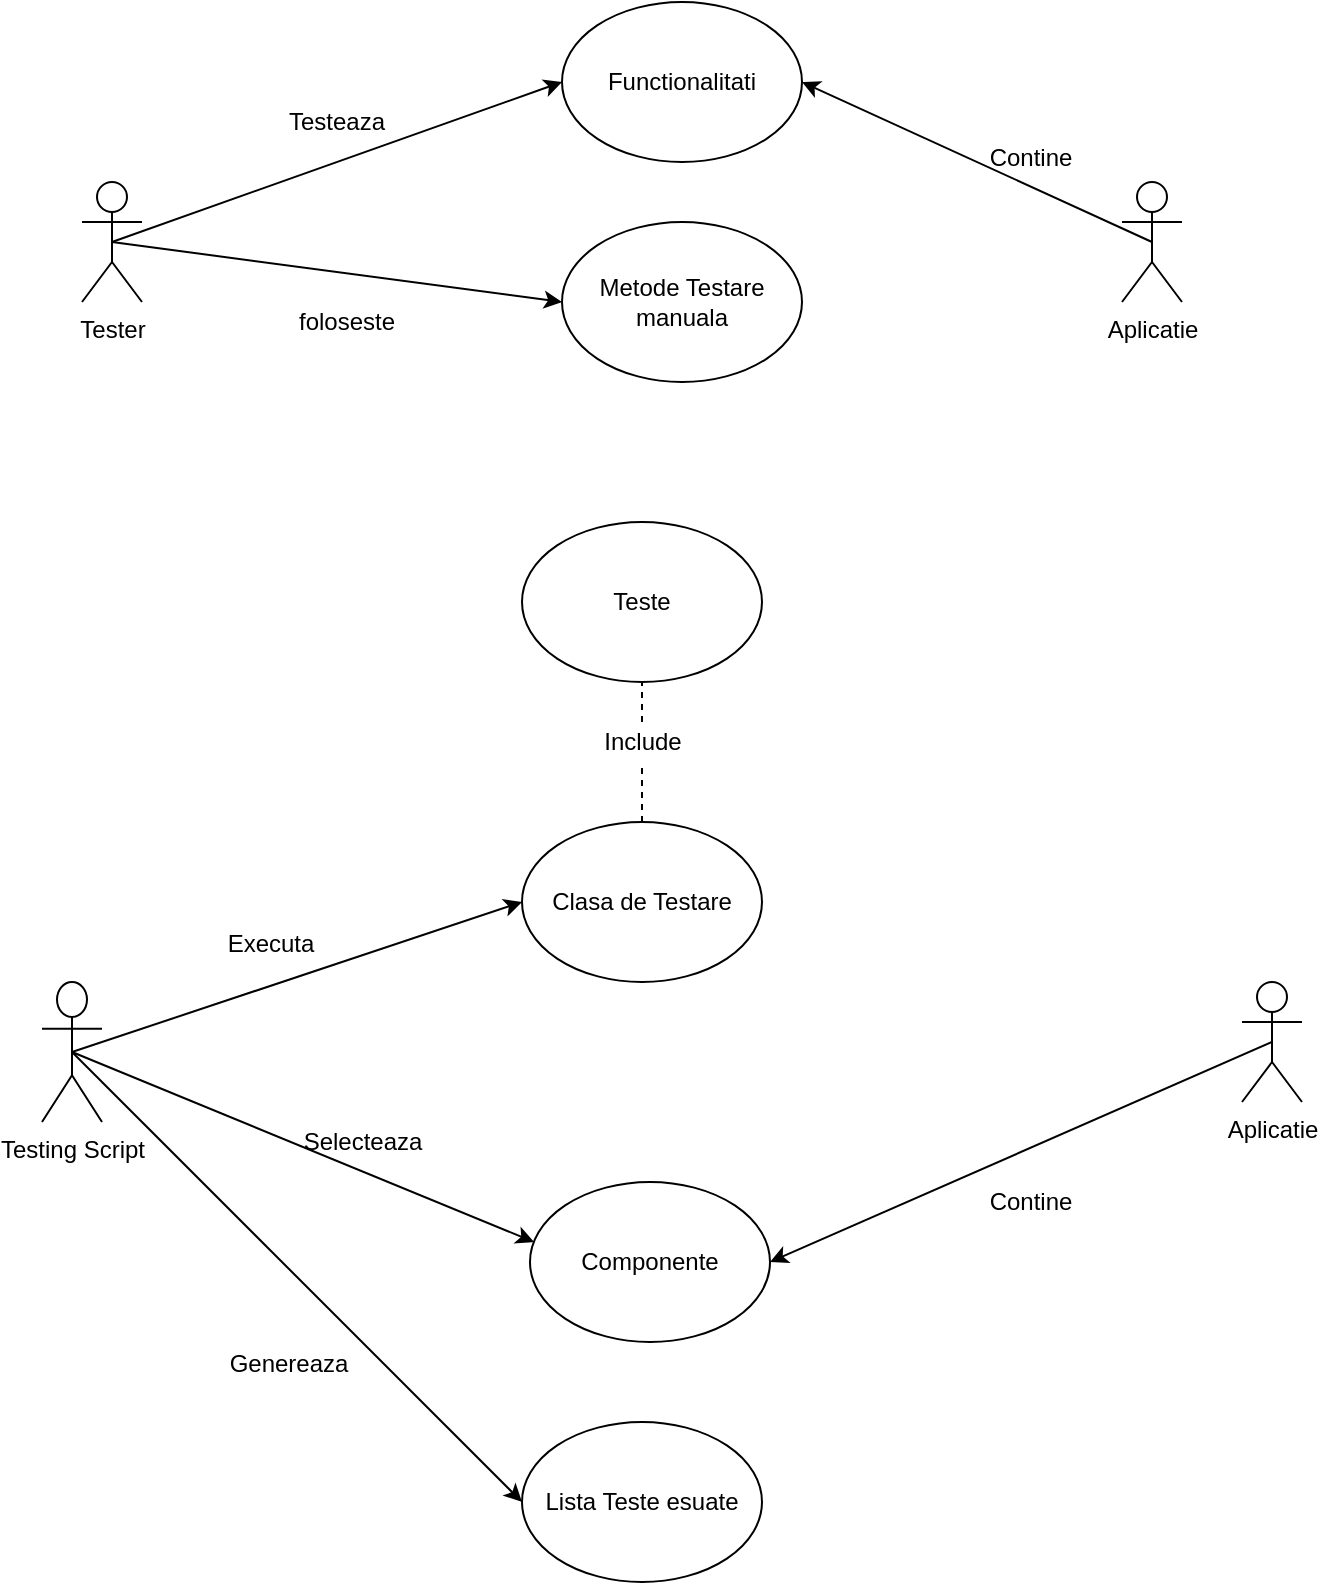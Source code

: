 <mxfile version="12.9.2" type="device"><diagram id="C5RBs43oDa-KdzZeNtuy" name="Page-1"><mxGraphModel dx="1424" dy="868" grid="1" gridSize="10" guides="1" tooltips="1" connect="1" arrows="1" fold="1" page="1" pageScale="1" pageWidth="827" pageHeight="1169" math="0" shadow="0"><root><mxCell id="WIyWlLk6GJQsqaUBKTNV-0"/><mxCell id="WIyWlLk6GJQsqaUBKTNV-1" parent="WIyWlLk6GJQsqaUBKTNV-0"/><mxCell id="Bk2ro45rR_sSeV7v-QJQ-0" value="Tester" style="shape=umlActor;verticalLabelPosition=bottom;labelBackgroundColor=#ffffff;verticalAlign=top;html=1;outlineConnect=0;" parent="WIyWlLk6GJQsqaUBKTNV-1" vertex="1"><mxGeometry x="130" y="140" width="30" height="60" as="geometry"/></mxCell><mxCell id="Bk2ro45rR_sSeV7v-QJQ-1" value="Aplicatie" style="shape=umlActor;verticalLabelPosition=bottom;labelBackgroundColor=#ffffff;verticalAlign=top;html=1;outlineConnect=0;" parent="WIyWlLk6GJQsqaUBKTNV-1" vertex="1"><mxGeometry x="650" y="140" width="30" height="60" as="geometry"/></mxCell><mxCell id="Bk2ro45rR_sSeV7v-QJQ-3" value="Functionalitati" style="ellipse;whiteSpace=wrap;html=1;" parent="WIyWlLk6GJQsqaUBKTNV-1" vertex="1"><mxGeometry x="370" y="50" width="120" height="80" as="geometry"/></mxCell><mxCell id="Bk2ro45rR_sSeV7v-QJQ-5" value="Metode Testare manuala" style="ellipse;whiteSpace=wrap;html=1;" parent="WIyWlLk6GJQsqaUBKTNV-1" vertex="1"><mxGeometry x="370" y="160" width="120" height="80" as="geometry"/></mxCell><mxCell id="Bk2ro45rR_sSeV7v-QJQ-7" value="" style="endArrow=classic;html=1;entryX=0;entryY=0.5;entryDx=0;entryDy=0;exitX=0.5;exitY=0.5;exitDx=0;exitDy=0;exitPerimeter=0;" parent="WIyWlLk6GJQsqaUBKTNV-1" source="Bk2ro45rR_sSeV7v-QJQ-0" target="Bk2ro45rR_sSeV7v-QJQ-3" edge="1"><mxGeometry width="50" height="50" relative="1" as="geometry"><mxPoint x="210" y="180" as="sourcePoint"/><mxPoint x="400" y="200" as="targetPoint"/></mxGeometry></mxCell><mxCell id="Bk2ro45rR_sSeV7v-QJQ-8" value="" style="endArrow=classic;html=1;entryX=0;entryY=0.5;entryDx=0;entryDy=0;exitX=0.5;exitY=0.5;exitDx=0;exitDy=0;exitPerimeter=0;" parent="WIyWlLk6GJQsqaUBKTNV-1" source="Bk2ro45rR_sSeV7v-QJQ-0" target="Bk2ro45rR_sSeV7v-QJQ-5" edge="1"><mxGeometry width="50" height="50" relative="1" as="geometry"><mxPoint x="155" y="180" as="sourcePoint"/><mxPoint x="380" y="100" as="targetPoint"/></mxGeometry></mxCell><mxCell id="Bk2ro45rR_sSeV7v-QJQ-9" value="" style="endArrow=classic;html=1;entryX=1;entryY=0.5;entryDx=0;entryDy=0;exitX=0.5;exitY=0.5;exitDx=0;exitDy=0;exitPerimeter=0;" parent="WIyWlLk6GJQsqaUBKTNV-1" source="Bk2ro45rR_sSeV7v-QJQ-1" target="Bk2ro45rR_sSeV7v-QJQ-3" edge="1"><mxGeometry width="50" height="50" relative="1" as="geometry"><mxPoint x="510" y="260" as="sourcePoint"/><mxPoint x="735" y="340" as="targetPoint"/></mxGeometry></mxCell><mxCell id="qb0fn0USiY5tPlU1agxo-0" value="foloseste" style="text;html=1;align=center;verticalAlign=middle;resizable=0;points=[];autosize=1;" vertex="1" parent="WIyWlLk6GJQsqaUBKTNV-1"><mxGeometry x="227" y="200" width="70" height="20" as="geometry"/></mxCell><mxCell id="qb0fn0USiY5tPlU1agxo-1" value="Testeaza" style="text;html=1;align=center;verticalAlign=middle;resizable=0;points=[];autosize=1;" vertex="1" parent="WIyWlLk6GJQsqaUBKTNV-1"><mxGeometry x="227" y="100" width="60" height="20" as="geometry"/></mxCell><mxCell id="qb0fn0USiY5tPlU1agxo-8" value="Testing Script" style="shape=umlActor;verticalLabelPosition=bottom;labelBackgroundColor=#ffffff;verticalAlign=top;html=1;outlineConnect=0;" vertex="1" parent="WIyWlLk6GJQsqaUBKTNV-1"><mxGeometry x="110" y="540" width="30" height="70" as="geometry"/></mxCell><mxCell id="qb0fn0USiY5tPlU1agxo-15" value="Clasa de Testare" style="ellipse;whiteSpace=wrap;html=1;" vertex="1" parent="WIyWlLk6GJQsqaUBKTNV-1"><mxGeometry x="350" y="460" width="120" height="80" as="geometry"/></mxCell><mxCell id="qb0fn0USiY5tPlU1agxo-16" value="Componente" style="ellipse;whiteSpace=wrap;html=1;" vertex="1" parent="WIyWlLk6GJQsqaUBKTNV-1"><mxGeometry x="354" y="640" width="120" height="80" as="geometry"/></mxCell><mxCell id="qb0fn0USiY5tPlU1agxo-17" value="Teste" style="ellipse;whiteSpace=wrap;html=1;" vertex="1" parent="WIyWlLk6GJQsqaUBKTNV-1"><mxGeometry x="350" y="310" width="120" height="80" as="geometry"/></mxCell><mxCell id="qb0fn0USiY5tPlU1agxo-18" value="Contine" style="text;html=1;align=center;verticalAlign=middle;resizable=0;points=[];autosize=1;" vertex="1" parent="WIyWlLk6GJQsqaUBKTNV-1"><mxGeometry x="574" y="118" width="60" height="20" as="geometry"/></mxCell><mxCell id="qb0fn0USiY5tPlU1agxo-20" value="Aplicatie" style="shape=umlActor;verticalLabelPosition=bottom;labelBackgroundColor=#ffffff;verticalAlign=top;html=1;outlineConnect=0;" vertex="1" parent="WIyWlLk6GJQsqaUBKTNV-1"><mxGeometry x="710" y="540" width="30" height="60" as="geometry"/></mxCell><mxCell id="qb0fn0USiY5tPlU1agxo-21" value="" style="endArrow=none;dashed=1;html=1;exitX=0.5;exitY=0;exitDx=0;exitDy=0;entryX=0.5;entryY=1;entryDx=0;entryDy=0;" edge="1" parent="WIyWlLk6GJQsqaUBKTNV-1" source="qb0fn0USiY5tPlU1agxo-22" target="qb0fn0USiY5tPlU1agxo-17"><mxGeometry width="50" height="50" relative="1" as="geometry"><mxPoint x="390" y="410" as="sourcePoint"/><mxPoint x="440" y="360" as="targetPoint"/></mxGeometry></mxCell><mxCell id="qb0fn0USiY5tPlU1agxo-22" value="Include" style="text;html=1;align=center;verticalAlign=middle;resizable=0;points=[];autosize=1;" vertex="1" parent="WIyWlLk6GJQsqaUBKTNV-1"><mxGeometry x="380" y="410" width="60" height="20" as="geometry"/></mxCell><mxCell id="qb0fn0USiY5tPlU1agxo-23" value="" style="endArrow=none;dashed=1;html=1;exitX=0.5;exitY=0;exitDx=0;exitDy=0;entryX=0.5;entryY=1;entryDx=0;entryDy=0;" edge="1" parent="WIyWlLk6GJQsqaUBKTNV-1" source="qb0fn0USiY5tPlU1agxo-15" target="qb0fn0USiY5tPlU1agxo-22"><mxGeometry width="50" height="50" relative="1" as="geometry"><mxPoint x="410" y="460" as="sourcePoint"/><mxPoint x="410" y="390" as="targetPoint"/></mxGeometry></mxCell><mxCell id="qb0fn0USiY5tPlU1agxo-24" value="" style="endArrow=classic;html=1;exitX=0.5;exitY=0.5;exitDx=0;exitDy=0;exitPerimeter=0;entryX=0;entryY=0.5;entryDx=0;entryDy=0;" edge="1" parent="WIyWlLk6GJQsqaUBKTNV-1" source="qb0fn0USiY5tPlU1agxo-8" target="qb0fn0USiY5tPlU1agxo-15"><mxGeometry width="50" height="50" relative="1" as="geometry"><mxPoint x="390" y="410" as="sourcePoint"/><mxPoint x="440" y="360" as="targetPoint"/></mxGeometry></mxCell><mxCell id="qb0fn0USiY5tPlU1agxo-25" value="Executa" style="text;html=1;align=center;verticalAlign=middle;resizable=0;points=[];autosize=1;" vertex="1" parent="WIyWlLk6GJQsqaUBKTNV-1"><mxGeometry x="194" y="511" width="60" height="20" as="geometry"/></mxCell><mxCell id="qb0fn0USiY5tPlU1agxo-26" value="" style="endArrow=classic;html=1;entryX=0.017;entryY=0.375;entryDx=0;entryDy=0;entryPerimeter=0;exitX=0.5;exitY=0.5;exitDx=0;exitDy=0;exitPerimeter=0;" edge="1" parent="WIyWlLk6GJQsqaUBKTNV-1" source="qb0fn0USiY5tPlU1agxo-8" target="qb0fn0USiY5tPlU1agxo-16"><mxGeometry width="50" height="50" relative="1" as="geometry"><mxPoint x="390" y="410" as="sourcePoint"/><mxPoint x="440" y="360" as="targetPoint"/></mxGeometry></mxCell><mxCell id="qb0fn0USiY5tPlU1agxo-27" value="Selecteaza" style="text;html=1;align=center;verticalAlign=middle;resizable=0;points=[];autosize=1;" vertex="1" parent="WIyWlLk6GJQsqaUBKTNV-1"><mxGeometry x="230" y="610" width="80" height="20" as="geometry"/></mxCell><mxCell id="qb0fn0USiY5tPlU1agxo-28" value="Lista Teste esuate" style="ellipse;whiteSpace=wrap;html=1;" vertex="1" parent="WIyWlLk6GJQsqaUBKTNV-1"><mxGeometry x="350" y="760" width="120" height="80" as="geometry"/></mxCell><mxCell id="qb0fn0USiY5tPlU1agxo-29" value="" style="endArrow=classic;html=1;exitX=0.5;exitY=0.5;exitDx=0;exitDy=0;exitPerimeter=0;entryX=0;entryY=0.5;entryDx=0;entryDy=0;" edge="1" parent="WIyWlLk6GJQsqaUBKTNV-1" source="qb0fn0USiY5tPlU1agxo-8" target="qb0fn0USiY5tPlU1agxo-28"><mxGeometry width="50" height="50" relative="1" as="geometry"><mxPoint x="390" y="720" as="sourcePoint"/><mxPoint x="440" y="670" as="targetPoint"/></mxGeometry></mxCell><mxCell id="qb0fn0USiY5tPlU1agxo-30" value="Genereaza" style="text;html=1;align=center;verticalAlign=middle;resizable=0;points=[];autosize=1;" vertex="1" parent="WIyWlLk6GJQsqaUBKTNV-1"><mxGeometry x="193" y="721" width="80" height="20" as="geometry"/></mxCell><mxCell id="qb0fn0USiY5tPlU1agxo-32" value="" style="endArrow=classic;html=1;exitX=0.5;exitY=0.5;exitDx=0;exitDy=0;exitPerimeter=0;entryX=1;entryY=0.5;entryDx=0;entryDy=0;" edge="1" parent="WIyWlLk6GJQsqaUBKTNV-1" source="qb0fn0USiY5tPlU1agxo-20" target="qb0fn0USiY5tPlU1agxo-16"><mxGeometry width="50" height="50" relative="1" as="geometry"><mxPoint x="390" y="690" as="sourcePoint"/><mxPoint x="440" y="640" as="targetPoint"/></mxGeometry></mxCell><mxCell id="qb0fn0USiY5tPlU1agxo-33" value="Contine" style="text;html=1;align=center;verticalAlign=middle;resizable=0;points=[];autosize=1;" vertex="1" parent="WIyWlLk6GJQsqaUBKTNV-1"><mxGeometry x="574" y="640" width="60" height="20" as="geometry"/></mxCell></root></mxGraphModel></diagram></mxfile>